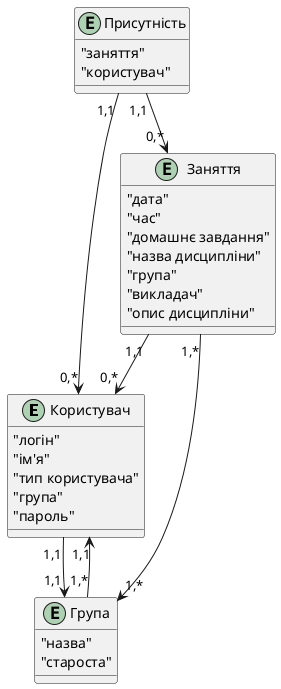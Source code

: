 @startuml
entity "Користувач" {
    "логін"
    "ім'я"
    "тип користувача"
    "група"
    "пароль"
}
entity "Група" {
    "назва"
    "староста"
}
entity "Заняття" {
    "дата"
    "час"
    "домашнє завдання"
    "назва дисципліни"
    "група"
    "викладач"
    "опис дисципліни"
}
entity "Присутність" {
    "заняття"
    "користувач"
}


"Група" "1,*"-->"1,1" "Користувач"
"Користувач" "1,1"-->"1,1" "Група"
"Заняття" "1,1"-->"0,*" "Користувач"
"Присутність" "1,1"-->"0,*" "Користувач"
"Заняття" "1,*"-->"1,*" "Група"
"Присутність" "1,1"-->"0,*" "Заняття"

@enduml
